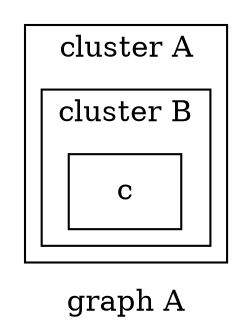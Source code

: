 graph "graph A"
{
    label="\G"
    subgraph "cluster A"
    {
        subgraph "cluster B"
        {
            c[shape=box];
        }
    }
}